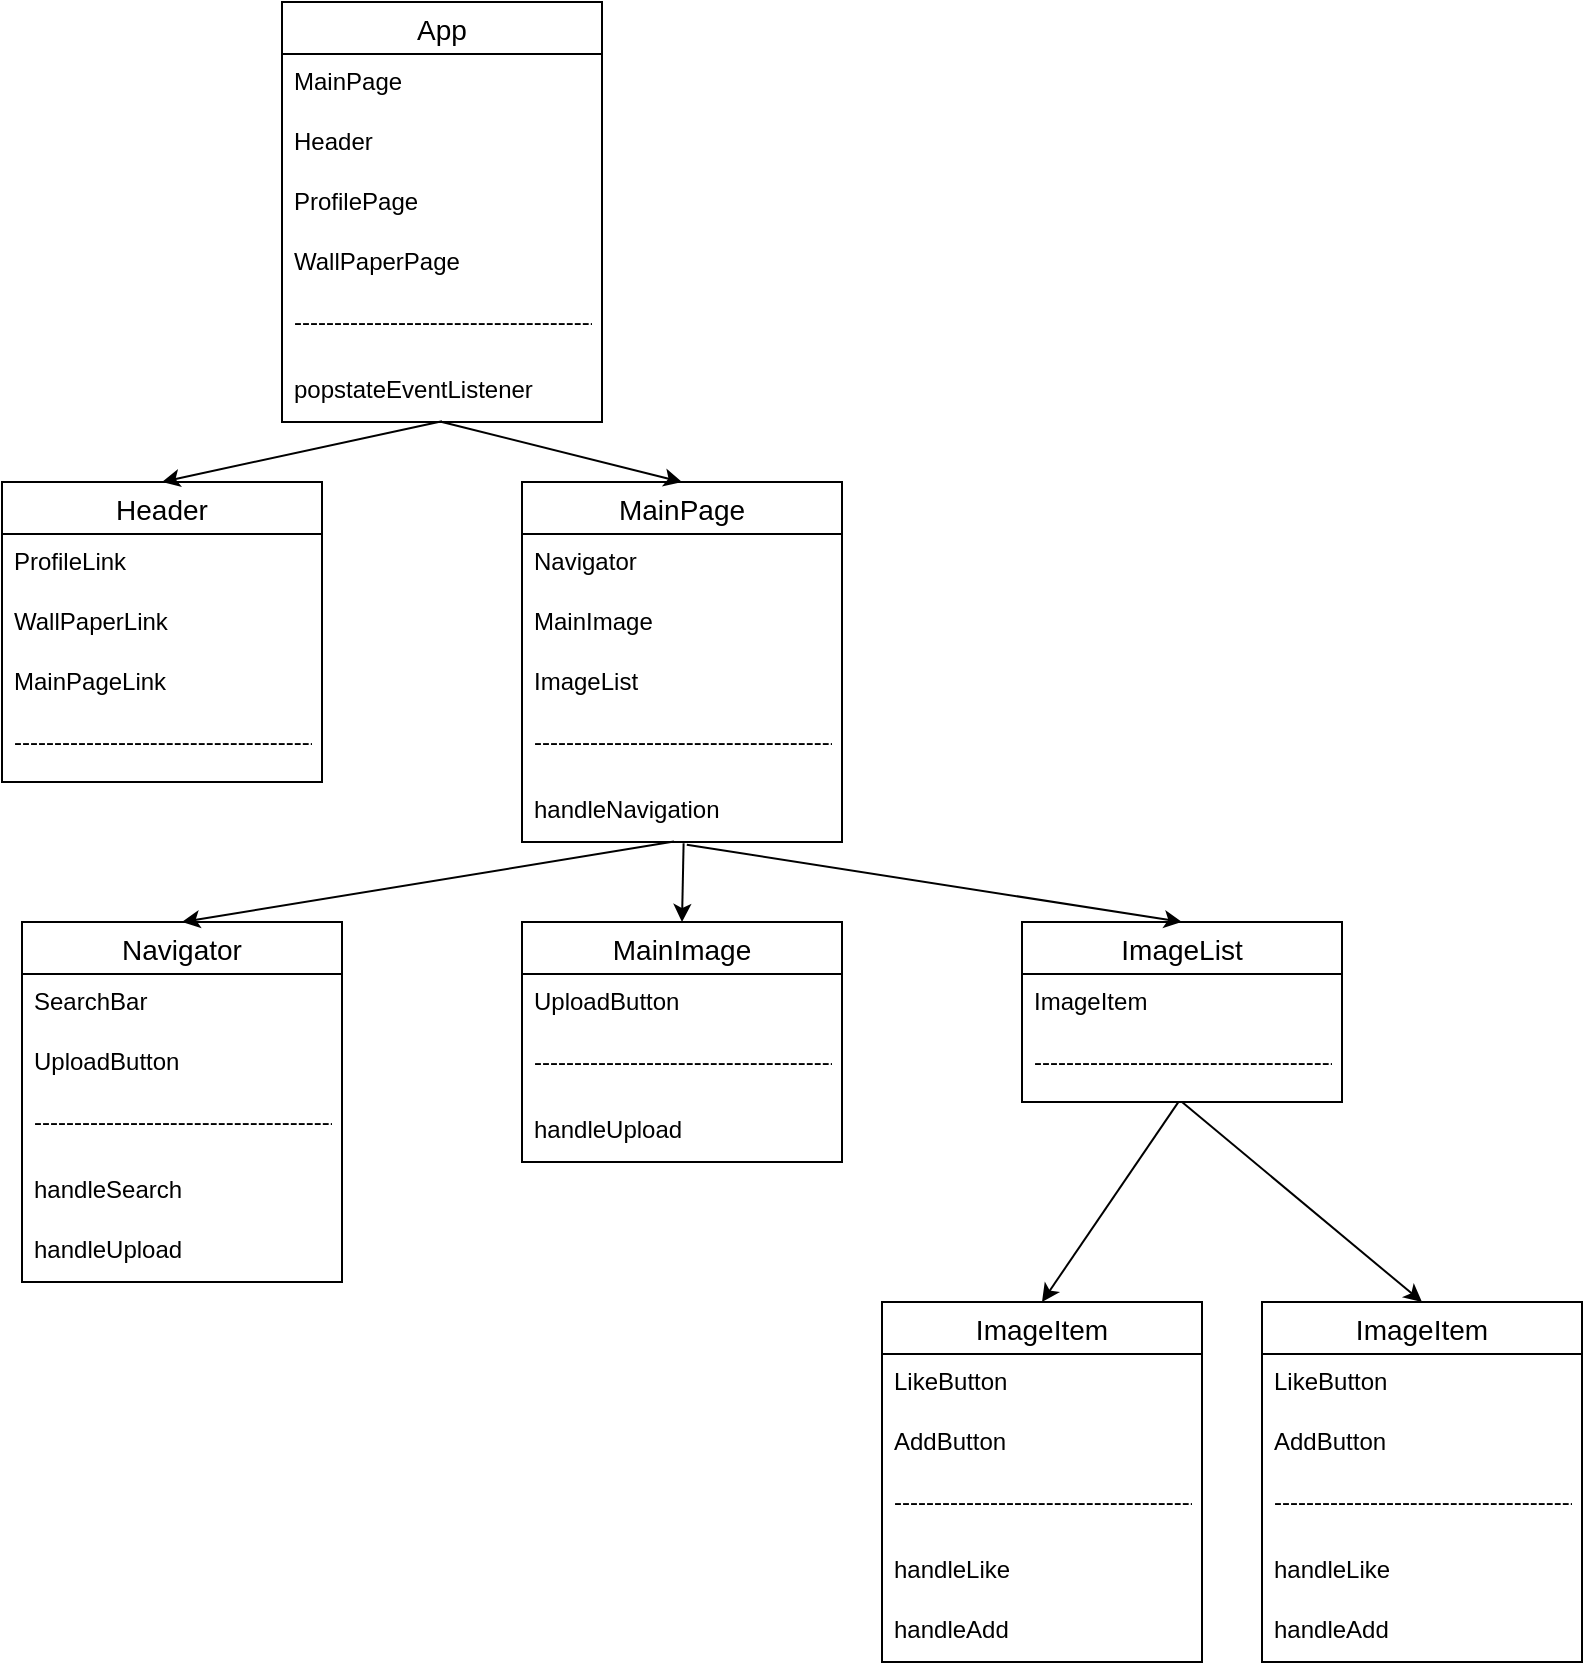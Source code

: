 <mxfile version="20.8.20" type="github">
  <diagram name="第 1 页" id="K0OGeA9VDJUhynitNmon">
    <mxGraphModel dx="1562" dy="1696" grid="1" gridSize="10" guides="1" tooltips="1" connect="1" arrows="1" fold="1" page="1" pageScale="1" pageWidth="1169" pageHeight="827" math="0" shadow="0">
      <root>
        <mxCell id="0" />
        <mxCell id="1" parent="0" />
        <mxCell id="Yb4F-cR3SWb0EGriZgO7-1" value="MainPage" style="swimlane;fontStyle=0;childLayout=stackLayout;horizontal=1;startSize=26;horizontalStack=0;resizeParent=1;resizeParentMax=0;resizeLast=0;collapsible=1;marginBottom=0;align=center;fontSize=14;" vertex="1" parent="1">
          <mxGeometry x="390" y="30" width="160" height="180" as="geometry">
            <mxRectangle x="230" y="110" width="100" height="30" as="alternateBounds" />
          </mxGeometry>
        </mxCell>
        <mxCell id="Yb4F-cR3SWb0EGriZgO7-2" value="Navigator" style="text;strokeColor=none;fillColor=none;spacingLeft=4;spacingRight=4;overflow=hidden;rotatable=0;points=[[0,0.5],[1,0.5]];portConstraint=eastwest;fontSize=12;" vertex="1" parent="Yb4F-cR3SWb0EGriZgO7-1">
          <mxGeometry y="26" width="160" height="30" as="geometry" />
        </mxCell>
        <mxCell id="Yb4F-cR3SWb0EGriZgO7-3" value="MainImage" style="text;strokeColor=none;fillColor=none;spacingLeft=4;spacingRight=4;overflow=hidden;rotatable=0;points=[[0,0.5],[1,0.5]];portConstraint=eastwest;fontSize=12;" vertex="1" parent="Yb4F-cR3SWb0EGriZgO7-1">
          <mxGeometry y="56" width="160" height="30" as="geometry" />
        </mxCell>
        <mxCell id="Yb4F-cR3SWb0EGriZgO7-8" value="ImageList" style="text;strokeColor=none;fillColor=none;spacingLeft=4;spacingRight=4;overflow=hidden;rotatable=0;points=[[0,0.5],[1,0.5]];portConstraint=eastwest;fontSize=12;" vertex="1" parent="Yb4F-cR3SWb0EGriZgO7-1">
          <mxGeometry y="86" width="160" height="30" as="geometry" />
        </mxCell>
        <mxCell id="Yb4F-cR3SWb0EGriZgO7-4" value="---------------------------------------" style="text;strokeColor=none;fillColor=none;spacingLeft=4;spacingRight=4;overflow=hidden;rotatable=0;points=[[0,0.5],[1,0.5]];portConstraint=eastwest;fontSize=12;" vertex="1" parent="Yb4F-cR3SWb0EGriZgO7-1">
          <mxGeometry y="116" width="160" height="34" as="geometry" />
        </mxCell>
        <mxCell id="Yb4F-cR3SWb0EGriZgO7-9" value="handleNavigation&#xa;" style="text;strokeColor=none;fillColor=none;spacingLeft=4;spacingRight=4;overflow=hidden;rotatable=0;points=[[0,0.5],[1,0.5]];portConstraint=eastwest;fontSize=12;" vertex="1" parent="Yb4F-cR3SWb0EGriZgO7-1">
          <mxGeometry y="150" width="160" height="30" as="geometry" />
        </mxCell>
        <mxCell id="Yb4F-cR3SWb0EGriZgO7-12" value="Navigator" style="swimlane;fontStyle=0;childLayout=stackLayout;horizontal=1;startSize=26;horizontalStack=0;resizeParent=1;resizeParentMax=0;resizeLast=0;collapsible=1;marginBottom=0;align=center;fontSize=14;" vertex="1" parent="1">
          <mxGeometry x="140" y="250" width="160" height="180" as="geometry">
            <mxRectangle x="230" y="110" width="100" height="30" as="alternateBounds" />
          </mxGeometry>
        </mxCell>
        <mxCell id="Yb4F-cR3SWb0EGriZgO7-13" value="SearchBar" style="text;strokeColor=none;fillColor=none;spacingLeft=4;spacingRight=4;overflow=hidden;rotatable=0;points=[[0,0.5],[1,0.5]];portConstraint=eastwest;fontSize=12;" vertex="1" parent="Yb4F-cR3SWb0EGriZgO7-12">
          <mxGeometry y="26" width="160" height="30" as="geometry" />
        </mxCell>
        <mxCell id="Yb4F-cR3SWb0EGriZgO7-14" value="UploadButton" style="text;strokeColor=none;fillColor=none;spacingLeft=4;spacingRight=4;overflow=hidden;rotatable=0;points=[[0,0.5],[1,0.5]];portConstraint=eastwest;fontSize=12;" vertex="1" parent="Yb4F-cR3SWb0EGriZgO7-12">
          <mxGeometry y="56" width="160" height="30" as="geometry" />
        </mxCell>
        <mxCell id="Yb4F-cR3SWb0EGriZgO7-17" value="---------------------------------------" style="text;strokeColor=none;fillColor=none;spacingLeft=4;spacingRight=4;overflow=hidden;rotatable=0;points=[[0,0.5],[1,0.5]];portConstraint=eastwest;fontSize=12;" vertex="1" parent="Yb4F-cR3SWb0EGriZgO7-12">
          <mxGeometry y="86" width="160" height="34" as="geometry" />
        </mxCell>
        <mxCell id="Yb4F-cR3SWb0EGriZgO7-18" value="handleSearch&#xa;&#xa;&#xa;" style="text;strokeColor=none;fillColor=none;spacingLeft=4;spacingRight=4;overflow=hidden;rotatable=0;points=[[0,0.5],[1,0.5]];portConstraint=eastwest;fontSize=12;" vertex="1" parent="Yb4F-cR3SWb0EGriZgO7-12">
          <mxGeometry y="120" width="160" height="30" as="geometry" />
        </mxCell>
        <mxCell id="Yb4F-cR3SWb0EGriZgO7-21" value="handleUpload&#xa;&#xa;" style="text;strokeColor=none;fillColor=none;spacingLeft=4;spacingRight=4;overflow=hidden;rotatable=0;points=[[0,0.5],[1,0.5]];portConstraint=eastwest;fontSize=12;" vertex="1" parent="Yb4F-cR3SWb0EGriZgO7-12">
          <mxGeometry y="150" width="160" height="30" as="geometry" />
        </mxCell>
        <mxCell id="Yb4F-cR3SWb0EGriZgO7-22" value="MainImage" style="swimlane;fontStyle=0;childLayout=stackLayout;horizontal=1;startSize=26;horizontalStack=0;resizeParent=1;resizeParentMax=0;resizeLast=0;collapsible=1;marginBottom=0;align=center;fontSize=14;" vertex="1" parent="1">
          <mxGeometry x="390" y="250" width="160" height="120" as="geometry">
            <mxRectangle x="230" y="110" width="100" height="30" as="alternateBounds" />
          </mxGeometry>
        </mxCell>
        <mxCell id="Yb4F-cR3SWb0EGriZgO7-24" value="UploadButton" style="text;strokeColor=none;fillColor=none;spacingLeft=4;spacingRight=4;overflow=hidden;rotatable=0;points=[[0,0.5],[1,0.5]];portConstraint=eastwest;fontSize=12;" vertex="1" parent="Yb4F-cR3SWb0EGriZgO7-22">
          <mxGeometry y="26" width="160" height="30" as="geometry" />
        </mxCell>
        <mxCell id="Yb4F-cR3SWb0EGriZgO7-28" value="---------------------------------------" style="text;strokeColor=none;fillColor=none;spacingLeft=4;spacingRight=4;overflow=hidden;rotatable=0;points=[[0,0.5],[1,0.5]];portConstraint=eastwest;fontSize=12;" vertex="1" parent="Yb4F-cR3SWb0EGriZgO7-22">
          <mxGeometry y="56" width="160" height="34" as="geometry" />
        </mxCell>
        <mxCell id="Yb4F-cR3SWb0EGriZgO7-31" value="handleUpload&#xa;&#xa;" style="text;strokeColor=none;fillColor=none;spacingLeft=4;spacingRight=4;overflow=hidden;rotatable=0;points=[[0,0.5],[1,0.5]];portConstraint=eastwest;fontSize=12;" vertex="1" parent="Yb4F-cR3SWb0EGriZgO7-22">
          <mxGeometry y="90" width="160" height="30" as="geometry" />
        </mxCell>
        <mxCell id="Yb4F-cR3SWb0EGriZgO7-32" value="ImageList" style="swimlane;fontStyle=0;childLayout=stackLayout;horizontal=1;startSize=26;horizontalStack=0;resizeParent=1;resizeParentMax=0;resizeLast=0;collapsible=1;marginBottom=0;align=center;fontSize=14;" vertex="1" parent="1">
          <mxGeometry x="640" y="250" width="160" height="90" as="geometry">
            <mxRectangle x="230" y="110" width="100" height="30" as="alternateBounds" />
          </mxGeometry>
        </mxCell>
        <mxCell id="Yb4F-cR3SWb0EGriZgO7-33" value="ImageItem" style="text;strokeColor=none;fillColor=none;spacingLeft=4;spacingRight=4;overflow=hidden;rotatable=0;points=[[0,0.5],[1,0.5]];portConstraint=eastwest;fontSize=12;" vertex="1" parent="Yb4F-cR3SWb0EGriZgO7-32">
          <mxGeometry y="26" width="160" height="30" as="geometry" />
        </mxCell>
        <mxCell id="Yb4F-cR3SWb0EGriZgO7-34" value="---------------------------------------" style="text;strokeColor=none;fillColor=none;spacingLeft=4;spacingRight=4;overflow=hidden;rotatable=0;points=[[0,0.5],[1,0.5]];portConstraint=eastwest;fontSize=12;" vertex="1" parent="Yb4F-cR3SWb0EGriZgO7-32">
          <mxGeometry y="56" width="160" height="34" as="geometry" />
        </mxCell>
        <mxCell id="Yb4F-cR3SWb0EGriZgO7-36" value="ImageItem" style="swimlane;fontStyle=0;childLayout=stackLayout;horizontal=1;startSize=26;horizontalStack=0;resizeParent=1;resizeParentMax=0;resizeLast=0;collapsible=1;marginBottom=0;align=center;fontSize=14;" vertex="1" parent="1">
          <mxGeometry x="570" y="440" width="160" height="180" as="geometry">
            <mxRectangle x="230" y="110" width="100" height="30" as="alternateBounds" />
          </mxGeometry>
        </mxCell>
        <mxCell id="Yb4F-cR3SWb0EGriZgO7-37" value="LikeButton" style="text;strokeColor=none;fillColor=none;spacingLeft=4;spacingRight=4;overflow=hidden;rotatable=0;points=[[0,0.5],[1,0.5]];portConstraint=eastwest;fontSize=12;" vertex="1" parent="Yb4F-cR3SWb0EGriZgO7-36">
          <mxGeometry y="26" width="160" height="30" as="geometry" />
        </mxCell>
        <mxCell id="Yb4F-cR3SWb0EGriZgO7-42" value="AddButton" style="text;strokeColor=none;fillColor=none;spacingLeft=4;spacingRight=4;overflow=hidden;rotatable=0;points=[[0,0.5],[1,0.5]];portConstraint=eastwest;fontSize=12;" vertex="1" parent="Yb4F-cR3SWb0EGriZgO7-36">
          <mxGeometry y="56" width="160" height="30" as="geometry" />
        </mxCell>
        <mxCell id="Yb4F-cR3SWb0EGriZgO7-38" value="---------------------------------------" style="text;strokeColor=none;fillColor=none;spacingLeft=4;spacingRight=4;overflow=hidden;rotatable=0;points=[[0,0.5],[1,0.5]];portConstraint=eastwest;fontSize=12;" vertex="1" parent="Yb4F-cR3SWb0EGriZgO7-36">
          <mxGeometry y="86" width="160" height="34" as="geometry" />
        </mxCell>
        <mxCell id="Yb4F-cR3SWb0EGriZgO7-43" value="handleLike" style="text;strokeColor=none;fillColor=none;spacingLeft=4;spacingRight=4;overflow=hidden;rotatable=0;points=[[0,0.5],[1,0.5]];portConstraint=eastwest;fontSize=12;" vertex="1" parent="Yb4F-cR3SWb0EGriZgO7-36">
          <mxGeometry y="120" width="160" height="30" as="geometry" />
        </mxCell>
        <mxCell id="Yb4F-cR3SWb0EGriZgO7-44" value="handleAdd" style="text;strokeColor=none;fillColor=none;spacingLeft=4;spacingRight=4;overflow=hidden;rotatable=0;points=[[0,0.5],[1,0.5]];portConstraint=eastwest;fontSize=12;" vertex="1" parent="Yb4F-cR3SWb0EGriZgO7-36">
          <mxGeometry y="150" width="160" height="30" as="geometry" />
        </mxCell>
        <mxCell id="Yb4F-cR3SWb0EGriZgO7-45" value="ImageItem" style="swimlane;fontStyle=0;childLayout=stackLayout;horizontal=1;startSize=26;horizontalStack=0;resizeParent=1;resizeParentMax=0;resizeLast=0;collapsible=1;marginBottom=0;align=center;fontSize=14;" vertex="1" parent="1">
          <mxGeometry x="760" y="440" width="160" height="180" as="geometry">
            <mxRectangle x="230" y="110" width="100" height="30" as="alternateBounds" />
          </mxGeometry>
        </mxCell>
        <mxCell id="Yb4F-cR3SWb0EGriZgO7-46" value="LikeButton" style="text;strokeColor=none;fillColor=none;spacingLeft=4;spacingRight=4;overflow=hidden;rotatable=0;points=[[0,0.5],[1,0.5]];portConstraint=eastwest;fontSize=12;" vertex="1" parent="Yb4F-cR3SWb0EGriZgO7-45">
          <mxGeometry y="26" width="160" height="30" as="geometry" />
        </mxCell>
        <mxCell id="Yb4F-cR3SWb0EGriZgO7-47" value="AddButton" style="text;strokeColor=none;fillColor=none;spacingLeft=4;spacingRight=4;overflow=hidden;rotatable=0;points=[[0,0.5],[1,0.5]];portConstraint=eastwest;fontSize=12;" vertex="1" parent="Yb4F-cR3SWb0EGriZgO7-45">
          <mxGeometry y="56" width="160" height="30" as="geometry" />
        </mxCell>
        <mxCell id="Yb4F-cR3SWb0EGriZgO7-48" value="---------------------------------------" style="text;strokeColor=none;fillColor=none;spacingLeft=4;spacingRight=4;overflow=hidden;rotatable=0;points=[[0,0.5],[1,0.5]];portConstraint=eastwest;fontSize=12;" vertex="1" parent="Yb4F-cR3SWb0EGriZgO7-45">
          <mxGeometry y="86" width="160" height="34" as="geometry" />
        </mxCell>
        <mxCell id="Yb4F-cR3SWb0EGriZgO7-49" value="handleLike" style="text;strokeColor=none;fillColor=none;spacingLeft=4;spacingRight=4;overflow=hidden;rotatable=0;points=[[0,0.5],[1,0.5]];portConstraint=eastwest;fontSize=12;" vertex="1" parent="Yb4F-cR3SWb0EGriZgO7-45">
          <mxGeometry y="120" width="160" height="30" as="geometry" />
        </mxCell>
        <mxCell id="Yb4F-cR3SWb0EGriZgO7-50" value="handleAdd" style="text;strokeColor=none;fillColor=none;spacingLeft=4;spacingRight=4;overflow=hidden;rotatable=0;points=[[0,0.5],[1,0.5]];portConstraint=eastwest;fontSize=12;" vertex="1" parent="Yb4F-cR3SWb0EGriZgO7-45">
          <mxGeometry y="150" width="160" height="30" as="geometry" />
        </mxCell>
        <mxCell id="Yb4F-cR3SWb0EGriZgO7-57" value="" style="endArrow=classic;html=1;rounded=0;exitX=0.475;exitY=0.993;exitDx=0;exitDy=0;exitPerimeter=0;entryX=0.5;entryY=0;entryDx=0;entryDy=0;" edge="1" parent="1" source="Yb4F-cR3SWb0EGriZgO7-9" target="Yb4F-cR3SWb0EGriZgO7-12">
          <mxGeometry width="50" height="50" relative="1" as="geometry">
            <mxPoint x="660" y="430" as="sourcePoint" />
            <mxPoint x="710" y="380" as="targetPoint" />
          </mxGeometry>
        </mxCell>
        <mxCell id="Yb4F-cR3SWb0EGriZgO7-58" value="" style="endArrow=classic;html=1;rounded=0;exitX=0.505;exitY=1.02;exitDx=0;exitDy=0;exitPerimeter=0;entryX=0.5;entryY=0;entryDx=0;entryDy=0;" edge="1" parent="1" source="Yb4F-cR3SWb0EGriZgO7-9" target="Yb4F-cR3SWb0EGriZgO7-22">
          <mxGeometry width="50" height="50" relative="1" as="geometry">
            <mxPoint x="476" y="220" as="sourcePoint" />
            <mxPoint x="230" y="260" as="targetPoint" />
          </mxGeometry>
        </mxCell>
        <mxCell id="Yb4F-cR3SWb0EGriZgO7-59" value="" style="endArrow=classic;html=1;rounded=0;exitX=0.515;exitY=1.047;exitDx=0;exitDy=0;exitPerimeter=0;entryX=0.5;entryY=0;entryDx=0;entryDy=0;" edge="1" parent="1" source="Yb4F-cR3SWb0EGriZgO7-9" target="Yb4F-cR3SWb0EGriZgO7-32">
          <mxGeometry width="50" height="50" relative="1" as="geometry">
            <mxPoint x="481" y="221" as="sourcePoint" />
            <mxPoint x="480" y="260" as="targetPoint" />
          </mxGeometry>
        </mxCell>
        <mxCell id="Yb4F-cR3SWb0EGriZgO7-60" value="" style="endArrow=classic;html=1;rounded=0;exitX=0.488;exitY=1.006;exitDx=0;exitDy=0;exitPerimeter=0;entryX=0.5;entryY=0;entryDx=0;entryDy=0;" edge="1" parent="1" source="Yb4F-cR3SWb0EGriZgO7-34" target="Yb4F-cR3SWb0EGriZgO7-36">
          <mxGeometry width="50" height="50" relative="1" as="geometry">
            <mxPoint x="482" y="221" as="sourcePoint" />
            <mxPoint x="730" y="260" as="targetPoint" />
          </mxGeometry>
        </mxCell>
        <mxCell id="Yb4F-cR3SWb0EGriZgO7-61" value="" style="endArrow=classic;html=1;rounded=0;entryX=0.5;entryY=0;entryDx=0;entryDy=0;" edge="1" parent="1" target="Yb4F-cR3SWb0EGriZgO7-45">
          <mxGeometry width="50" height="50" relative="1" as="geometry">
            <mxPoint x="720" y="340" as="sourcePoint" />
            <mxPoint x="660" y="450" as="targetPoint" />
          </mxGeometry>
        </mxCell>
        <mxCell id="Yb4F-cR3SWb0EGriZgO7-62" value="Header" style="swimlane;fontStyle=0;childLayout=stackLayout;horizontal=1;startSize=26;horizontalStack=0;resizeParent=1;resizeParentMax=0;resizeLast=0;collapsible=1;marginBottom=0;align=center;fontSize=14;" vertex="1" parent="1">
          <mxGeometry x="130" y="30" width="160" height="150" as="geometry">
            <mxRectangle x="230" y="110" width="100" height="30" as="alternateBounds" />
          </mxGeometry>
        </mxCell>
        <mxCell id="Yb4F-cR3SWb0EGriZgO7-63" value="ProfileLink" style="text;strokeColor=none;fillColor=none;spacingLeft=4;spacingRight=4;overflow=hidden;rotatable=0;points=[[0,0.5],[1,0.5]];portConstraint=eastwest;fontSize=12;" vertex="1" parent="Yb4F-cR3SWb0EGriZgO7-62">
          <mxGeometry y="26" width="160" height="30" as="geometry" />
        </mxCell>
        <mxCell id="Yb4F-cR3SWb0EGriZgO7-64" value="WallPaperLink" style="text;strokeColor=none;fillColor=none;spacingLeft=4;spacingRight=4;overflow=hidden;rotatable=0;points=[[0,0.5],[1,0.5]];portConstraint=eastwest;fontSize=12;" vertex="1" parent="Yb4F-cR3SWb0EGriZgO7-62">
          <mxGeometry y="56" width="160" height="30" as="geometry" />
        </mxCell>
        <mxCell id="Yb4F-cR3SWb0EGriZgO7-65" value="MainPageLink" style="text;strokeColor=none;fillColor=none;spacingLeft=4;spacingRight=4;overflow=hidden;rotatable=0;points=[[0,0.5],[1,0.5]];portConstraint=eastwest;fontSize=12;" vertex="1" parent="Yb4F-cR3SWb0EGriZgO7-62">
          <mxGeometry y="86" width="160" height="30" as="geometry" />
        </mxCell>
        <mxCell id="Yb4F-cR3SWb0EGriZgO7-68" value="---------------------------------------" style="text;strokeColor=none;fillColor=none;spacingLeft=4;spacingRight=4;overflow=hidden;rotatable=0;points=[[0,0.5],[1,0.5]];portConstraint=eastwest;fontSize=12;" vertex="1" parent="Yb4F-cR3SWb0EGriZgO7-62">
          <mxGeometry y="116" width="160" height="34" as="geometry" />
        </mxCell>
        <mxCell id="Yb4F-cR3SWb0EGriZgO7-72" value="App" style="swimlane;fontStyle=0;childLayout=stackLayout;horizontal=1;startSize=26;horizontalStack=0;resizeParent=1;resizeParentMax=0;resizeLast=0;collapsible=1;marginBottom=0;align=center;fontSize=14;" vertex="1" parent="1">
          <mxGeometry x="270" y="-210" width="160" height="210" as="geometry">
            <mxRectangle x="230" y="110" width="100" height="30" as="alternateBounds" />
          </mxGeometry>
        </mxCell>
        <mxCell id="Yb4F-cR3SWb0EGriZgO7-73" value="MainPage" style="text;strokeColor=none;fillColor=none;spacingLeft=4;spacingRight=4;overflow=hidden;rotatable=0;points=[[0,0.5],[1,0.5]];portConstraint=eastwest;fontSize=12;" vertex="1" parent="Yb4F-cR3SWb0EGriZgO7-72">
          <mxGeometry y="26" width="160" height="30" as="geometry" />
        </mxCell>
        <mxCell id="Yb4F-cR3SWb0EGriZgO7-74" value="Header" style="text;strokeColor=none;fillColor=none;spacingLeft=4;spacingRight=4;overflow=hidden;rotatable=0;points=[[0,0.5],[1,0.5]];portConstraint=eastwest;fontSize=12;" vertex="1" parent="Yb4F-cR3SWb0EGriZgO7-72">
          <mxGeometry y="56" width="160" height="30" as="geometry" />
        </mxCell>
        <mxCell id="Yb4F-cR3SWb0EGriZgO7-75" value="ProfilePage" style="text;strokeColor=none;fillColor=none;spacingLeft=4;spacingRight=4;overflow=hidden;rotatable=0;points=[[0,0.5],[1,0.5]];portConstraint=eastwest;fontSize=12;" vertex="1" parent="Yb4F-cR3SWb0EGriZgO7-72">
          <mxGeometry y="86" width="160" height="30" as="geometry" />
        </mxCell>
        <mxCell id="Yb4F-cR3SWb0EGriZgO7-78" value="WallPaperPage" style="text;strokeColor=none;fillColor=none;spacingLeft=4;spacingRight=4;overflow=hidden;rotatable=0;points=[[0,0.5],[1,0.5]];portConstraint=eastwest;fontSize=12;" vertex="1" parent="Yb4F-cR3SWb0EGriZgO7-72">
          <mxGeometry y="116" width="160" height="30" as="geometry" />
        </mxCell>
        <mxCell id="Yb4F-cR3SWb0EGriZgO7-76" value="---------------------------------------" style="text;strokeColor=none;fillColor=none;spacingLeft=4;spacingRight=4;overflow=hidden;rotatable=0;points=[[0,0.5],[1,0.5]];portConstraint=eastwest;fontSize=12;" vertex="1" parent="Yb4F-cR3SWb0EGriZgO7-72">
          <mxGeometry y="146" width="160" height="34" as="geometry" />
        </mxCell>
        <mxCell id="Yb4F-cR3SWb0EGriZgO7-77" value="popstateEventListener" style="text;strokeColor=none;fillColor=none;spacingLeft=4;spacingRight=4;overflow=hidden;rotatable=0;points=[[0,0.5],[1,0.5]];portConstraint=eastwest;fontSize=12;" vertex="1" parent="Yb4F-cR3SWb0EGriZgO7-72">
          <mxGeometry y="180" width="160" height="30" as="geometry" />
        </mxCell>
        <mxCell id="Yb4F-cR3SWb0EGriZgO7-79" value="" style="endArrow=classic;html=1;rounded=0;exitX=0.5;exitY=0.987;exitDx=0;exitDy=0;exitPerimeter=0;entryX=0.5;entryY=0;entryDx=0;entryDy=0;" edge="1" parent="1" source="Yb4F-cR3SWb0EGriZgO7-77" target="Yb4F-cR3SWb0EGriZgO7-62">
          <mxGeometry width="50" height="50" relative="1" as="geometry">
            <mxPoint x="476" y="220" as="sourcePoint" />
            <mxPoint x="230" y="260" as="targetPoint" />
          </mxGeometry>
        </mxCell>
        <mxCell id="Yb4F-cR3SWb0EGriZgO7-80" value="" style="endArrow=classic;html=1;rounded=0;entryX=0.5;entryY=0;entryDx=0;entryDy=0;" edge="1" parent="1" target="Yb4F-cR3SWb0EGriZgO7-1">
          <mxGeometry width="50" height="50" relative="1" as="geometry">
            <mxPoint x="350" as="sourcePoint" />
            <mxPoint x="230" y="260" as="targetPoint" />
          </mxGeometry>
        </mxCell>
      </root>
    </mxGraphModel>
  </diagram>
</mxfile>
